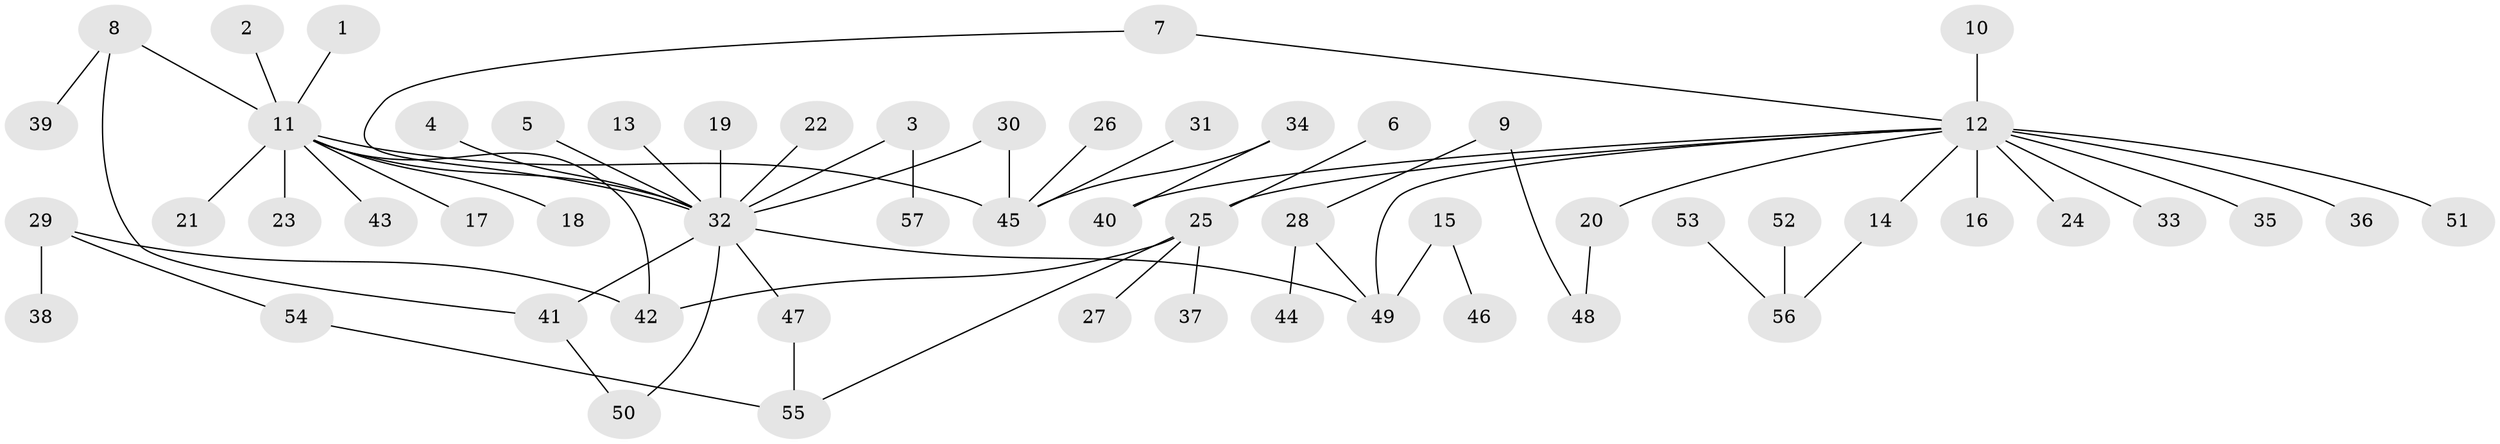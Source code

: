// original degree distribution, {15: 0.008771929824561403, 6: 0.008771929824561403, 13: 0.008771929824561403, 1: 0.5263157894736842, 16: 0.008771929824561403, 5: 0.02631578947368421, 3: 0.09649122807017543, 2: 0.2543859649122807, 4: 0.05263157894736842, 8: 0.008771929824561403}
// Generated by graph-tools (version 1.1) at 2025/36/03/04/25 23:36:51]
// undirected, 57 vertices, 65 edges
graph export_dot {
  node [color=gray90,style=filled];
  1;
  2;
  3;
  4;
  5;
  6;
  7;
  8;
  9;
  10;
  11;
  12;
  13;
  14;
  15;
  16;
  17;
  18;
  19;
  20;
  21;
  22;
  23;
  24;
  25;
  26;
  27;
  28;
  29;
  30;
  31;
  32;
  33;
  34;
  35;
  36;
  37;
  38;
  39;
  40;
  41;
  42;
  43;
  44;
  45;
  46;
  47;
  48;
  49;
  50;
  51;
  52;
  53;
  54;
  55;
  56;
  57;
  1 -- 11 [weight=1.0];
  2 -- 11 [weight=1.0];
  3 -- 32 [weight=1.0];
  3 -- 57 [weight=1.0];
  4 -- 32 [weight=1.0];
  5 -- 32 [weight=1.0];
  6 -- 25 [weight=1.0];
  7 -- 12 [weight=1.0];
  7 -- 32 [weight=1.0];
  8 -- 11 [weight=1.0];
  8 -- 39 [weight=1.0];
  8 -- 41 [weight=1.0];
  9 -- 28 [weight=1.0];
  9 -- 48 [weight=1.0];
  10 -- 12 [weight=1.0];
  11 -- 17 [weight=1.0];
  11 -- 18 [weight=1.0];
  11 -- 21 [weight=1.0];
  11 -- 23 [weight=1.0];
  11 -- 32 [weight=1.0];
  11 -- 42 [weight=1.0];
  11 -- 43 [weight=1.0];
  11 -- 45 [weight=1.0];
  12 -- 14 [weight=1.0];
  12 -- 16 [weight=2.0];
  12 -- 20 [weight=1.0];
  12 -- 24 [weight=1.0];
  12 -- 25 [weight=1.0];
  12 -- 33 [weight=1.0];
  12 -- 35 [weight=1.0];
  12 -- 36 [weight=1.0];
  12 -- 40 [weight=1.0];
  12 -- 49 [weight=1.0];
  12 -- 51 [weight=1.0];
  13 -- 32 [weight=1.0];
  14 -- 56 [weight=1.0];
  15 -- 46 [weight=1.0];
  15 -- 49 [weight=1.0];
  19 -- 32 [weight=1.0];
  20 -- 48 [weight=1.0];
  22 -- 32 [weight=1.0];
  25 -- 27 [weight=1.0];
  25 -- 37 [weight=1.0];
  25 -- 42 [weight=1.0];
  25 -- 55 [weight=1.0];
  26 -- 45 [weight=1.0];
  28 -- 44 [weight=1.0];
  28 -- 49 [weight=1.0];
  29 -- 38 [weight=1.0];
  29 -- 42 [weight=1.0];
  29 -- 54 [weight=1.0];
  30 -- 32 [weight=1.0];
  30 -- 45 [weight=1.0];
  31 -- 45 [weight=1.0];
  32 -- 41 [weight=1.0];
  32 -- 47 [weight=1.0];
  32 -- 49 [weight=1.0];
  32 -- 50 [weight=1.0];
  34 -- 40 [weight=1.0];
  34 -- 45 [weight=1.0];
  41 -- 50 [weight=1.0];
  47 -- 55 [weight=1.0];
  52 -- 56 [weight=1.0];
  53 -- 56 [weight=1.0];
  54 -- 55 [weight=1.0];
}
